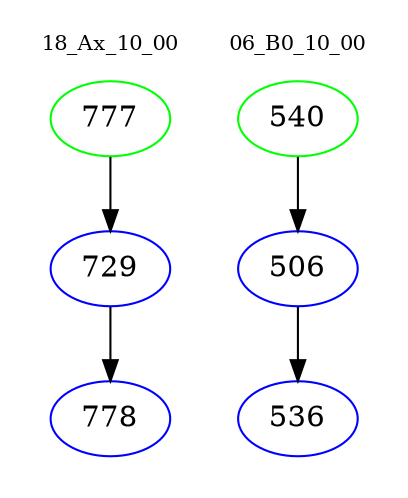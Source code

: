 digraph{
subgraph cluster_0 {
color = white
label = "18_Ax_10_00";
fontsize=10;
T0_777 [label="777", color="green"]
T0_777 -> T0_729 [color="black"]
T0_729 [label="729", color="blue"]
T0_729 -> T0_778 [color="black"]
T0_778 [label="778", color="blue"]
}
subgraph cluster_1 {
color = white
label = "06_B0_10_00";
fontsize=10;
T1_540 [label="540", color="green"]
T1_540 -> T1_506 [color="black"]
T1_506 [label="506", color="blue"]
T1_506 -> T1_536 [color="black"]
T1_536 [label="536", color="blue"]
}
}
